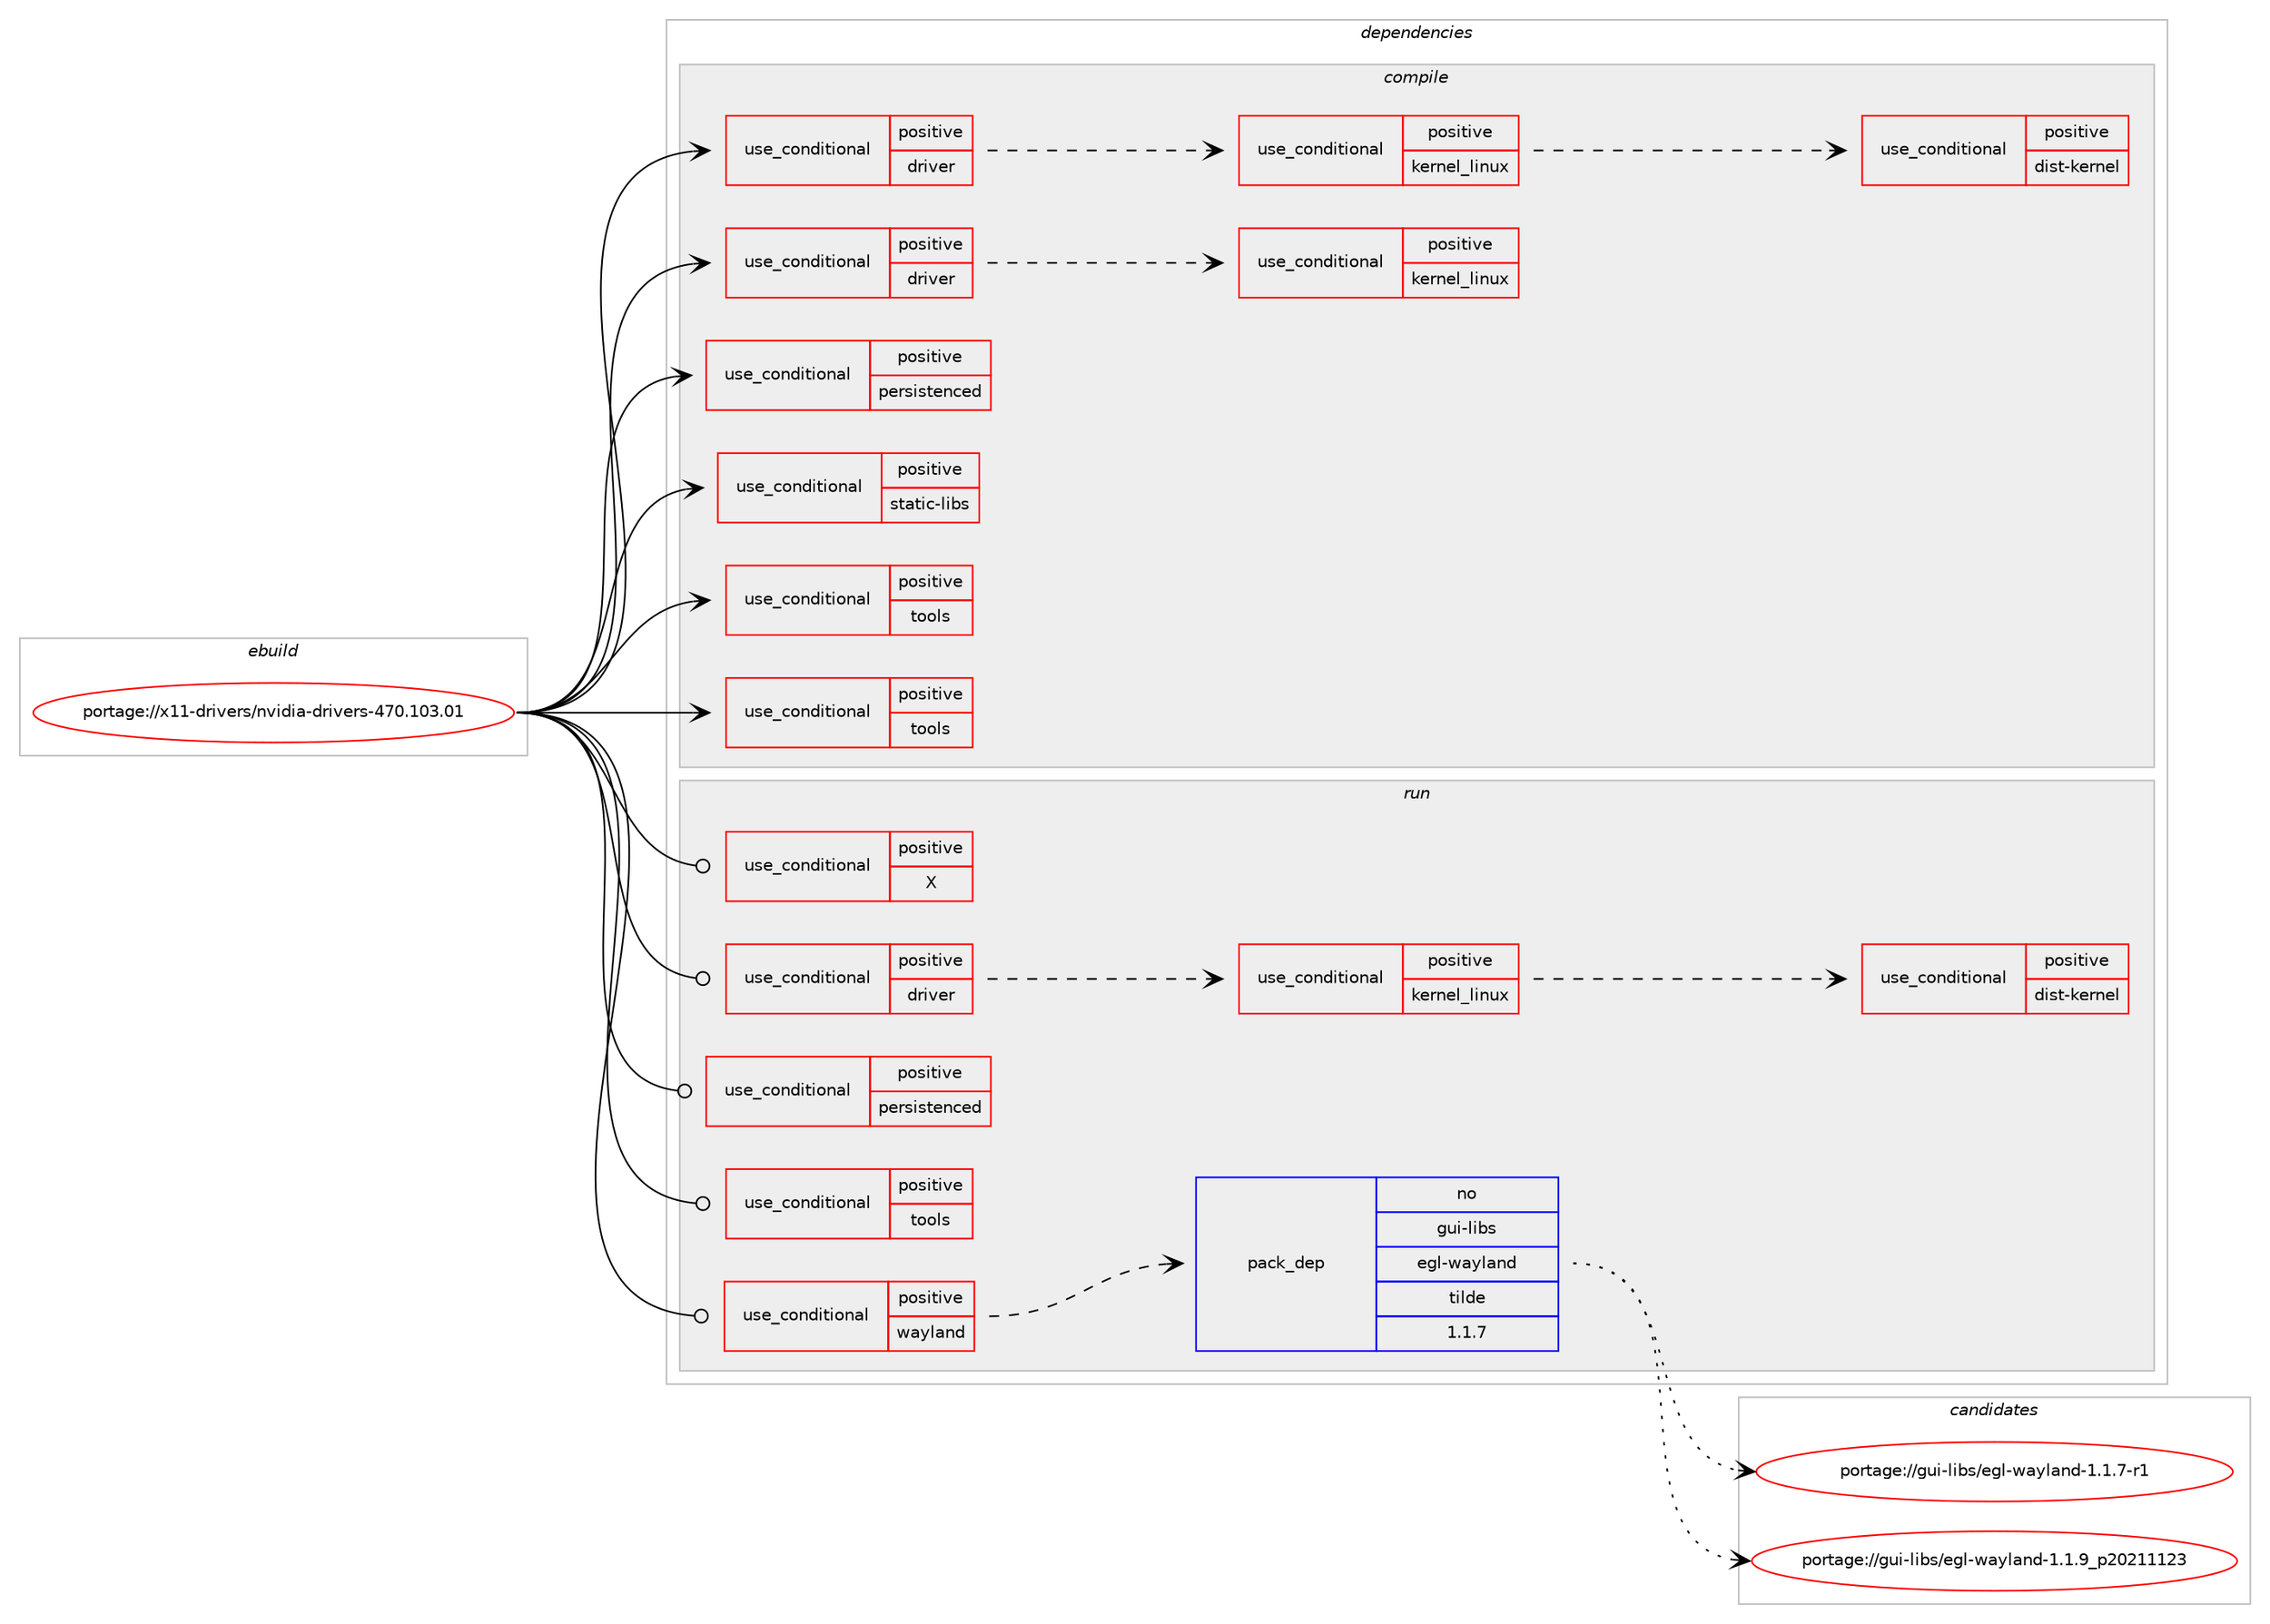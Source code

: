 digraph prolog {

# *************
# Graph options
# *************

newrank=true;
concentrate=true;
compound=true;
graph [rankdir=LR,fontname=Helvetica,fontsize=10,ranksep=1.5];#, ranksep=2.5, nodesep=0.2];
edge  [arrowhead=vee];
node  [fontname=Helvetica,fontsize=10];

# **********
# The ebuild
# **********

subgraph cluster_leftcol {
color=gray;
rank=same;
label=<<i>ebuild</i>>;
id [label="portage://x11-drivers/nvidia-drivers-470.103.01", color=red, width=4, href="../x11-drivers/nvidia-drivers-470.103.01.svg"];
}

# ****************
# The dependencies
# ****************

subgraph cluster_midcol {
color=gray;
label=<<i>dependencies</i>>;
subgraph cluster_compile {
fillcolor="#eeeeee";
style=filled;
label=<<i>compile</i>>;
subgraph cond158 {
dependency1286 [label=<<TABLE BORDER="0" CELLBORDER="1" CELLSPACING="0" CELLPADDING="4"><TR><TD ROWSPAN="3" CELLPADDING="10">use_conditional</TD></TR><TR><TD>positive</TD></TR><TR><TD>driver</TD></TR></TABLE>>, shape=none, color=red];
subgraph cond159 {
dependency1287 [label=<<TABLE BORDER="0" CELLBORDER="1" CELLSPACING="0" CELLPADDING="4"><TR><TD ROWSPAN="3" CELLPADDING="10">use_conditional</TD></TR><TR><TD>positive</TD></TR><TR><TD>kernel_linux</TD></TR></TABLE>>, shape=none, color=red];
# *** BEGIN UNKNOWN DEPENDENCY TYPE (TODO) ***
# dependency1287 -> package_dependency(portage://x11-drivers/nvidia-drivers-470.103.01,install,no,sys-apps,kmod,none,[,,],[],[use(enable(tools),none)])
# *** END UNKNOWN DEPENDENCY TYPE (TODO) ***

subgraph cond160 {
dependency1288 [label=<<TABLE BORDER="0" CELLBORDER="1" CELLSPACING="0" CELLPADDING="4"><TR><TD ROWSPAN="3" CELLPADDING="10">use_conditional</TD></TR><TR><TD>positive</TD></TR><TR><TD>dist-kernel</TD></TR></TABLE>>, shape=none, color=red];
# *** BEGIN UNKNOWN DEPENDENCY TYPE (TODO) ***
# dependency1288 -> package_dependency(portage://x11-drivers/nvidia-drivers-470.103.01,install,no,virtual,dist-kernel,none,[,,],any_same_slot,[])
# *** END UNKNOWN DEPENDENCY TYPE (TODO) ***

}
dependency1287:e -> dependency1288:w [weight=20,style="dashed",arrowhead="vee"];
}
dependency1286:e -> dependency1287:w [weight=20,style="dashed",arrowhead="vee"];
}
id:e -> dependency1286:w [weight=20,style="solid",arrowhead="vee"];
subgraph cond161 {
dependency1289 [label=<<TABLE BORDER="0" CELLBORDER="1" CELLSPACING="0" CELLPADDING="4"><TR><TD ROWSPAN="3" CELLPADDING="10">use_conditional</TD></TR><TR><TD>positive</TD></TR><TR><TD>driver</TD></TR></TABLE>>, shape=none, color=red];
# *** BEGIN UNKNOWN DEPENDENCY TYPE (TODO) ***
# dependency1289 -> package_dependency(portage://x11-drivers/nvidia-drivers-470.103.01,install,no,sys-apps,sed,none,[,,],[],[])
# *** END UNKNOWN DEPENDENCY TYPE (TODO) ***

subgraph cond162 {
dependency1290 [label=<<TABLE BORDER="0" CELLBORDER="1" CELLSPACING="0" CELLPADDING="4"><TR><TD ROWSPAN="3" CELLPADDING="10">use_conditional</TD></TR><TR><TD>positive</TD></TR><TR><TD>kernel_linux</TD></TR></TABLE>>, shape=none, color=red];
# *** BEGIN UNKNOWN DEPENDENCY TYPE (TODO) ***
# dependency1290 -> package_dependency(portage://x11-drivers/nvidia-drivers-470.103.01,install,no,virtual,linux-sources,none,[,,],[],[])
# *** END UNKNOWN DEPENDENCY TYPE (TODO) ***

# *** BEGIN UNKNOWN DEPENDENCY TYPE (TODO) ***
# dependency1290 -> package_dependency(portage://x11-drivers/nvidia-drivers-470.103.01,install,no,virtual,libelf,none,[,,],[],[])
# *** END UNKNOWN DEPENDENCY TYPE (TODO) ***

}
dependency1289:e -> dependency1290:w [weight=20,style="dashed",arrowhead="vee"];
}
id:e -> dependency1289:w [weight=20,style="solid",arrowhead="vee"];
subgraph cond163 {
dependency1291 [label=<<TABLE BORDER="0" CELLBORDER="1" CELLSPACING="0" CELLPADDING="4"><TR><TD ROWSPAN="3" CELLPADDING="10">use_conditional</TD></TR><TR><TD>positive</TD></TR><TR><TD>persistenced</TD></TR></TABLE>>, shape=none, color=red];
# *** BEGIN UNKNOWN DEPENDENCY TYPE (TODO) ***
# dependency1291 -> package_dependency(portage://x11-drivers/nvidia-drivers-470.103.01,install,no,acct-user,nvpd,none,[,,],[],[])
# *** END UNKNOWN DEPENDENCY TYPE (TODO) ***

# *** BEGIN UNKNOWN DEPENDENCY TYPE (TODO) ***
# dependency1291 -> package_dependency(portage://x11-drivers/nvidia-drivers-470.103.01,install,no,net-libs,libtirpc,none,[,,],any_same_slot,[])
# *** END UNKNOWN DEPENDENCY TYPE (TODO) ***

}
id:e -> dependency1291:w [weight=20,style="solid",arrowhead="vee"];
subgraph cond164 {
dependency1292 [label=<<TABLE BORDER="0" CELLBORDER="1" CELLSPACING="0" CELLPADDING="4"><TR><TD ROWSPAN="3" CELLPADDING="10">use_conditional</TD></TR><TR><TD>positive</TD></TR><TR><TD>static-libs</TD></TR></TABLE>>, shape=none, color=red];
# *** BEGIN UNKNOWN DEPENDENCY TYPE (TODO) ***
# dependency1292 -> package_dependency(portage://x11-drivers/nvidia-drivers-470.103.01,install,no,x11-libs,libX11,none,[,,],[],[])
# *** END UNKNOWN DEPENDENCY TYPE (TODO) ***

# *** BEGIN UNKNOWN DEPENDENCY TYPE (TODO) ***
# dependency1292 -> package_dependency(portage://x11-drivers/nvidia-drivers-470.103.01,install,no,x11-libs,libXext,none,[,,],[],[])
# *** END UNKNOWN DEPENDENCY TYPE (TODO) ***

}
id:e -> dependency1292:w [weight=20,style="solid",arrowhead="vee"];
subgraph cond165 {
dependency1293 [label=<<TABLE BORDER="0" CELLBORDER="1" CELLSPACING="0" CELLPADDING="4"><TR><TD ROWSPAN="3" CELLPADDING="10">use_conditional</TD></TR><TR><TD>positive</TD></TR><TR><TD>tools</TD></TR></TABLE>>, shape=none, color=red];
# *** BEGIN UNKNOWN DEPENDENCY TYPE (TODO) ***
# dependency1293 -> package_dependency(portage://x11-drivers/nvidia-drivers-470.103.01,install,no,dev-libs,atk,none,[,,],[],[])
# *** END UNKNOWN DEPENDENCY TYPE (TODO) ***

# *** BEGIN UNKNOWN DEPENDENCY TYPE (TODO) ***
# dependency1293 -> package_dependency(portage://x11-drivers/nvidia-drivers-470.103.01,install,no,dev-libs,glib,none,[,,],[slot(2)],[])
# *** END UNKNOWN DEPENDENCY TYPE (TODO) ***

# *** BEGIN UNKNOWN DEPENDENCY TYPE (TODO) ***
# dependency1293 -> package_dependency(portage://x11-drivers/nvidia-drivers-470.103.01,install,no,dev-libs,jansson,none,[,,],any_same_slot,[])
# *** END UNKNOWN DEPENDENCY TYPE (TODO) ***

# *** BEGIN UNKNOWN DEPENDENCY TYPE (TODO) ***
# dependency1293 -> package_dependency(portage://x11-drivers/nvidia-drivers-470.103.01,install,no,media-libs,harfbuzz,none,[,,],any_same_slot,[])
# *** END UNKNOWN DEPENDENCY TYPE (TODO) ***

# *** BEGIN UNKNOWN DEPENDENCY TYPE (TODO) ***
# dependency1293 -> package_dependency(portage://x11-drivers/nvidia-drivers-470.103.01,install,no,x11-libs,cairo,none,[,,],[],[])
# *** END UNKNOWN DEPENDENCY TYPE (TODO) ***

# *** BEGIN UNKNOWN DEPENDENCY TYPE (TODO) ***
# dependency1293 -> package_dependency(portage://x11-drivers/nvidia-drivers-470.103.01,install,no,x11-libs,gdk-pixbuf,none,[,,],[slot(2)],[])
# *** END UNKNOWN DEPENDENCY TYPE (TODO) ***

# *** BEGIN UNKNOWN DEPENDENCY TYPE (TODO) ***
# dependency1293 -> package_dependency(portage://x11-drivers/nvidia-drivers-470.103.01,install,no,x11-libs,gtk+,none,[,,],[slot(3)],[])
# *** END UNKNOWN DEPENDENCY TYPE (TODO) ***

# *** BEGIN UNKNOWN DEPENDENCY TYPE (TODO) ***
# dependency1293 -> package_dependency(portage://x11-drivers/nvidia-drivers-470.103.01,install,no,x11-libs,libX11,none,[,,],[],[])
# *** END UNKNOWN DEPENDENCY TYPE (TODO) ***

# *** BEGIN UNKNOWN DEPENDENCY TYPE (TODO) ***
# dependency1293 -> package_dependency(portage://x11-drivers/nvidia-drivers-470.103.01,install,no,x11-libs,libXext,none,[,,],[],[])
# *** END UNKNOWN DEPENDENCY TYPE (TODO) ***

# *** BEGIN UNKNOWN DEPENDENCY TYPE (TODO) ***
# dependency1293 -> package_dependency(portage://x11-drivers/nvidia-drivers-470.103.01,install,no,x11-libs,libXxf86vm,none,[,,],[],[])
# *** END UNKNOWN DEPENDENCY TYPE (TODO) ***

# *** BEGIN UNKNOWN DEPENDENCY TYPE (TODO) ***
# dependency1293 -> package_dependency(portage://x11-drivers/nvidia-drivers-470.103.01,install,no,x11-libs,pango,none,[,,],[],[])
# *** END UNKNOWN DEPENDENCY TYPE (TODO) ***

}
id:e -> dependency1293:w [weight=20,style="solid",arrowhead="vee"];
subgraph cond166 {
dependency1294 [label=<<TABLE BORDER="0" CELLBORDER="1" CELLSPACING="0" CELLPADDING="4"><TR><TD ROWSPAN="3" CELLPADDING="10">use_conditional</TD></TR><TR><TD>positive</TD></TR><TR><TD>tools</TD></TR></TABLE>>, shape=none, color=red];
# *** BEGIN UNKNOWN DEPENDENCY TYPE (TODO) ***
# dependency1294 -> package_dependency(portage://x11-drivers/nvidia-drivers-470.103.01,install,no,media-libs,libglvnd,none,[,,],[],[])
# *** END UNKNOWN DEPENDENCY TYPE (TODO) ***

# *** BEGIN UNKNOWN DEPENDENCY TYPE (TODO) ***
# dependency1294 -> package_dependency(portage://x11-drivers/nvidia-drivers-470.103.01,install,no,sys-apps,dbus,none,[,,],[],[])
# *** END UNKNOWN DEPENDENCY TYPE (TODO) ***

# *** BEGIN UNKNOWN DEPENDENCY TYPE (TODO) ***
# dependency1294 -> package_dependency(portage://x11-drivers/nvidia-drivers-470.103.01,install,no,x11-base,xorg-proto,none,[,,],[],[])
# *** END UNKNOWN DEPENDENCY TYPE (TODO) ***

# *** BEGIN UNKNOWN DEPENDENCY TYPE (TODO) ***
# dependency1294 -> package_dependency(portage://x11-drivers/nvidia-drivers-470.103.01,install,no,x11-libs,libXrandr,none,[,,],[],[])
# *** END UNKNOWN DEPENDENCY TYPE (TODO) ***

# *** BEGIN UNKNOWN DEPENDENCY TYPE (TODO) ***
# dependency1294 -> package_dependency(portage://x11-drivers/nvidia-drivers-470.103.01,install,no,x11-libs,libXv,none,[,,],[],[])
# *** END UNKNOWN DEPENDENCY TYPE (TODO) ***

# *** BEGIN UNKNOWN DEPENDENCY TYPE (TODO) ***
# dependency1294 -> package_dependency(portage://x11-drivers/nvidia-drivers-470.103.01,install,no,x11-libs,libvdpau,none,[,,],[],[])
# *** END UNKNOWN DEPENDENCY TYPE (TODO) ***

}
id:e -> dependency1294:w [weight=20,style="solid",arrowhead="vee"];
# *** BEGIN UNKNOWN DEPENDENCY TYPE (TODO) ***
# id -> package_dependency(portage://x11-drivers/nvidia-drivers-470.103.01,install,no,acct-group,video,none,[,,],[],[])
# *** END UNKNOWN DEPENDENCY TYPE (TODO) ***

# *** BEGIN UNKNOWN DEPENDENCY TYPE (TODO) ***
# id -> package_dependency(portage://x11-drivers/nvidia-drivers-470.103.01,install,no,sys-libs,glibc,none,[,,],[],[])
# *** END UNKNOWN DEPENDENCY TYPE (TODO) ***

}
subgraph cluster_compileandrun {
fillcolor="#eeeeee";
style=filled;
label=<<i>compile and run</i>>;
}
subgraph cluster_run {
fillcolor="#eeeeee";
style=filled;
label=<<i>run</i>>;
subgraph cond167 {
dependency1295 [label=<<TABLE BORDER="0" CELLBORDER="1" CELLSPACING="0" CELLPADDING="4"><TR><TD ROWSPAN="3" CELLPADDING="10">use_conditional</TD></TR><TR><TD>positive</TD></TR><TR><TD>X</TD></TR></TABLE>>, shape=none, color=red];
# *** BEGIN UNKNOWN DEPENDENCY TYPE (TODO) ***
# dependency1295 -> package_dependency(portage://x11-drivers/nvidia-drivers-470.103.01,run,no,media-libs,libglvnd,none,[,,],[],[use(enable(X),none),use(optenable(abi_x86_32),negative)])
# *** END UNKNOWN DEPENDENCY TYPE (TODO) ***

# *** BEGIN UNKNOWN DEPENDENCY TYPE (TODO) ***
# dependency1295 -> package_dependency(portage://x11-drivers/nvidia-drivers-470.103.01,run,no,x11-libs,libX11,none,[,,],[],[use(optenable(abi_x86_32),negative)])
# *** END UNKNOWN DEPENDENCY TYPE (TODO) ***

# *** BEGIN UNKNOWN DEPENDENCY TYPE (TODO) ***
# dependency1295 -> package_dependency(portage://x11-drivers/nvidia-drivers-470.103.01,run,no,x11-libs,libXext,none,[,,],[],[use(optenable(abi_x86_32),negative)])
# *** END UNKNOWN DEPENDENCY TYPE (TODO) ***

}
id:e -> dependency1295:w [weight=20,style="solid",arrowhead="odot"];
subgraph cond168 {
dependency1296 [label=<<TABLE BORDER="0" CELLBORDER="1" CELLSPACING="0" CELLPADDING="4"><TR><TD ROWSPAN="3" CELLPADDING="10">use_conditional</TD></TR><TR><TD>positive</TD></TR><TR><TD>driver</TD></TR></TABLE>>, shape=none, color=red];
subgraph cond169 {
dependency1297 [label=<<TABLE BORDER="0" CELLBORDER="1" CELLSPACING="0" CELLPADDING="4"><TR><TD ROWSPAN="3" CELLPADDING="10">use_conditional</TD></TR><TR><TD>positive</TD></TR><TR><TD>kernel_linux</TD></TR></TABLE>>, shape=none, color=red];
# *** BEGIN UNKNOWN DEPENDENCY TYPE (TODO) ***
# dependency1297 -> package_dependency(portage://x11-drivers/nvidia-drivers-470.103.01,run,no,sys-apps,kmod,none,[,,],[],[use(enable(tools),none)])
# *** END UNKNOWN DEPENDENCY TYPE (TODO) ***

subgraph cond170 {
dependency1298 [label=<<TABLE BORDER="0" CELLBORDER="1" CELLSPACING="0" CELLPADDING="4"><TR><TD ROWSPAN="3" CELLPADDING="10">use_conditional</TD></TR><TR><TD>positive</TD></TR><TR><TD>dist-kernel</TD></TR></TABLE>>, shape=none, color=red];
# *** BEGIN UNKNOWN DEPENDENCY TYPE (TODO) ***
# dependency1298 -> package_dependency(portage://x11-drivers/nvidia-drivers-470.103.01,run,no,virtual,dist-kernel,none,[,,],any_same_slot,[])
# *** END UNKNOWN DEPENDENCY TYPE (TODO) ***

}
dependency1297:e -> dependency1298:w [weight=20,style="dashed",arrowhead="vee"];
}
dependency1296:e -> dependency1297:w [weight=20,style="dashed",arrowhead="vee"];
}
id:e -> dependency1296:w [weight=20,style="solid",arrowhead="odot"];
subgraph cond171 {
dependency1299 [label=<<TABLE BORDER="0" CELLBORDER="1" CELLSPACING="0" CELLPADDING="4"><TR><TD ROWSPAN="3" CELLPADDING="10">use_conditional</TD></TR><TR><TD>positive</TD></TR><TR><TD>persistenced</TD></TR></TABLE>>, shape=none, color=red];
# *** BEGIN UNKNOWN DEPENDENCY TYPE (TODO) ***
# dependency1299 -> package_dependency(portage://x11-drivers/nvidia-drivers-470.103.01,run,no,acct-user,nvpd,none,[,,],[],[])
# *** END UNKNOWN DEPENDENCY TYPE (TODO) ***

# *** BEGIN UNKNOWN DEPENDENCY TYPE (TODO) ***
# dependency1299 -> package_dependency(portage://x11-drivers/nvidia-drivers-470.103.01,run,no,net-libs,libtirpc,none,[,,],any_same_slot,[])
# *** END UNKNOWN DEPENDENCY TYPE (TODO) ***

}
id:e -> dependency1299:w [weight=20,style="solid",arrowhead="odot"];
subgraph cond172 {
dependency1300 [label=<<TABLE BORDER="0" CELLBORDER="1" CELLSPACING="0" CELLPADDING="4"><TR><TD ROWSPAN="3" CELLPADDING="10">use_conditional</TD></TR><TR><TD>positive</TD></TR><TR><TD>tools</TD></TR></TABLE>>, shape=none, color=red];
# *** BEGIN UNKNOWN DEPENDENCY TYPE (TODO) ***
# dependency1300 -> package_dependency(portage://x11-drivers/nvidia-drivers-470.103.01,run,no,dev-libs,atk,none,[,,],[],[])
# *** END UNKNOWN DEPENDENCY TYPE (TODO) ***

# *** BEGIN UNKNOWN DEPENDENCY TYPE (TODO) ***
# dependency1300 -> package_dependency(portage://x11-drivers/nvidia-drivers-470.103.01,run,no,dev-libs,glib,none,[,,],[slot(2)],[])
# *** END UNKNOWN DEPENDENCY TYPE (TODO) ***

# *** BEGIN UNKNOWN DEPENDENCY TYPE (TODO) ***
# dependency1300 -> package_dependency(portage://x11-drivers/nvidia-drivers-470.103.01,run,no,dev-libs,jansson,none,[,,],any_same_slot,[])
# *** END UNKNOWN DEPENDENCY TYPE (TODO) ***

# *** BEGIN UNKNOWN DEPENDENCY TYPE (TODO) ***
# dependency1300 -> package_dependency(portage://x11-drivers/nvidia-drivers-470.103.01,run,no,media-libs,harfbuzz,none,[,,],any_same_slot,[])
# *** END UNKNOWN DEPENDENCY TYPE (TODO) ***

# *** BEGIN UNKNOWN DEPENDENCY TYPE (TODO) ***
# dependency1300 -> package_dependency(portage://x11-drivers/nvidia-drivers-470.103.01,run,no,x11-libs,cairo,none,[,,],[],[])
# *** END UNKNOWN DEPENDENCY TYPE (TODO) ***

# *** BEGIN UNKNOWN DEPENDENCY TYPE (TODO) ***
# dependency1300 -> package_dependency(portage://x11-drivers/nvidia-drivers-470.103.01,run,no,x11-libs,gdk-pixbuf,none,[,,],[slot(2)],[])
# *** END UNKNOWN DEPENDENCY TYPE (TODO) ***

# *** BEGIN UNKNOWN DEPENDENCY TYPE (TODO) ***
# dependency1300 -> package_dependency(portage://x11-drivers/nvidia-drivers-470.103.01,run,no,x11-libs,gtk+,none,[,,],[slot(3)],[])
# *** END UNKNOWN DEPENDENCY TYPE (TODO) ***

# *** BEGIN UNKNOWN DEPENDENCY TYPE (TODO) ***
# dependency1300 -> package_dependency(portage://x11-drivers/nvidia-drivers-470.103.01,run,no,x11-libs,libX11,none,[,,],[],[])
# *** END UNKNOWN DEPENDENCY TYPE (TODO) ***

# *** BEGIN UNKNOWN DEPENDENCY TYPE (TODO) ***
# dependency1300 -> package_dependency(portage://x11-drivers/nvidia-drivers-470.103.01,run,no,x11-libs,libXext,none,[,,],[],[])
# *** END UNKNOWN DEPENDENCY TYPE (TODO) ***

# *** BEGIN UNKNOWN DEPENDENCY TYPE (TODO) ***
# dependency1300 -> package_dependency(portage://x11-drivers/nvidia-drivers-470.103.01,run,no,x11-libs,libXxf86vm,none,[,,],[],[])
# *** END UNKNOWN DEPENDENCY TYPE (TODO) ***

# *** BEGIN UNKNOWN DEPENDENCY TYPE (TODO) ***
# dependency1300 -> package_dependency(portage://x11-drivers/nvidia-drivers-470.103.01,run,no,x11-libs,pango,none,[,,],[],[])
# *** END UNKNOWN DEPENDENCY TYPE (TODO) ***

}
id:e -> dependency1300:w [weight=20,style="solid",arrowhead="odot"];
subgraph cond173 {
dependency1301 [label=<<TABLE BORDER="0" CELLBORDER="1" CELLSPACING="0" CELLPADDING="4"><TR><TD ROWSPAN="3" CELLPADDING="10">use_conditional</TD></TR><TR><TD>positive</TD></TR><TR><TD>wayland</TD></TR></TABLE>>, shape=none, color=red];
subgraph pack1110 {
dependency1302 [label=<<TABLE BORDER="0" CELLBORDER="1" CELLSPACING="0" CELLPADDING="4" WIDTH="220"><TR><TD ROWSPAN="6" CELLPADDING="30">pack_dep</TD></TR><TR><TD WIDTH="110">no</TD></TR><TR><TD>gui-libs</TD></TR><TR><TD>egl-wayland</TD></TR><TR><TD>tilde</TD></TR><TR><TD>1.1.7</TD></TR></TABLE>>, shape=none, color=blue];
}
dependency1301:e -> dependency1302:w [weight=20,style="dashed",arrowhead="vee"];
# *** BEGIN UNKNOWN DEPENDENCY TYPE (TODO) ***
# dependency1301 -> package_dependency(portage://x11-drivers/nvidia-drivers-470.103.01,run,no,media-libs,libglvnd,none,[,,],[],[])
# *** END UNKNOWN DEPENDENCY TYPE (TODO) ***

}
id:e -> dependency1301:w [weight=20,style="solid",arrowhead="odot"];
# *** BEGIN UNKNOWN DEPENDENCY TYPE (TODO) ***
# id -> package_dependency(portage://x11-drivers/nvidia-drivers-470.103.01,run,no,acct-group,video,none,[,,],[],[])
# *** END UNKNOWN DEPENDENCY TYPE (TODO) ***

# *** BEGIN UNKNOWN DEPENDENCY TYPE (TODO) ***
# id -> package_dependency(portage://x11-drivers/nvidia-drivers-470.103.01,run,no,sys-libs,glibc,none,[,,],[],[])
# *** END UNKNOWN DEPENDENCY TYPE (TODO) ***

}
}

# **************
# The candidates
# **************

subgraph cluster_choices {
rank=same;
color=gray;
label=<<i>candidates</i>>;

subgraph choice1110 {
color=black;
nodesep=1;
choice1031171054510810598115471011031084511997121108971101004549464946554511449 [label="portage://gui-libs/egl-wayland-1.1.7-r1", color=red, width=4,href="../gui-libs/egl-wayland-1.1.7-r1.svg"];
choice103117105451081059811547101103108451199712110897110100454946494657951125048504949495051 [label="portage://gui-libs/egl-wayland-1.1.9_p20211123", color=red, width=4,href="../gui-libs/egl-wayland-1.1.9_p20211123.svg"];
dependency1302:e -> choice1031171054510810598115471011031084511997121108971101004549464946554511449:w [style=dotted,weight="100"];
dependency1302:e -> choice103117105451081059811547101103108451199712110897110100454946494657951125048504949495051:w [style=dotted,weight="100"];
}
}

}
